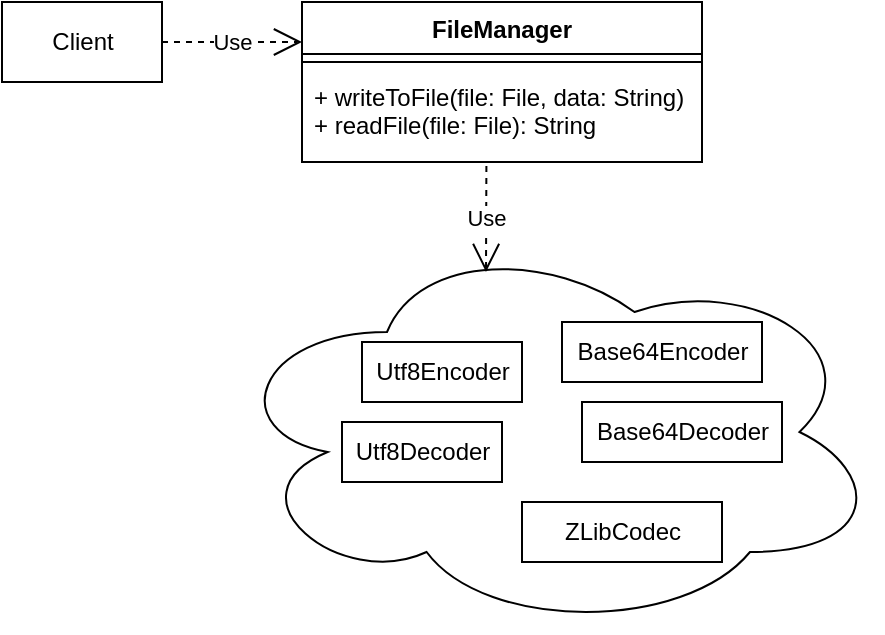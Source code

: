 <mxfile version="14.6.13" type="device"><diagram id="k9IHIK4PNBn7BSXRS3vx" name="Страница 1"><mxGraphModel dx="677" dy="391" grid="1" gridSize="10" guides="1" tooltips="1" connect="1" arrows="1" fold="1" page="1" pageScale="1" pageWidth="827" pageHeight="1169" math="0" shadow="0"><root><mxCell id="0"/><mxCell id="1" parent="0"/><mxCell id="--kuMBTp5KwFAbOZiJh_-1" value="FileManager" style="swimlane;fontStyle=1;align=center;verticalAlign=top;childLayout=stackLayout;horizontal=1;startSize=26;horizontalStack=0;resizeParent=1;resizeParentMax=0;resizeLast=0;collapsible=1;marginBottom=0;" vertex="1" parent="1"><mxGeometry x="230" y="200" width="200" height="80" as="geometry"/></mxCell><mxCell id="--kuMBTp5KwFAbOZiJh_-3" value="" style="line;strokeWidth=1;fillColor=none;align=left;verticalAlign=middle;spacingTop=-1;spacingLeft=3;spacingRight=3;rotatable=0;labelPosition=right;points=[];portConstraint=eastwest;" vertex="1" parent="--kuMBTp5KwFAbOZiJh_-1"><mxGeometry y="26" width="200" height="8" as="geometry"/></mxCell><mxCell id="--kuMBTp5KwFAbOZiJh_-4" value="+ writeToFile(file: File, data: String)&#10;+ readFile(file: File): String" style="text;strokeColor=none;fillColor=none;align=left;verticalAlign=top;spacingLeft=4;spacingRight=4;overflow=hidden;rotatable=0;points=[[0,0.5],[1,0.5]];portConstraint=eastwest;" vertex="1" parent="--kuMBTp5KwFAbOZiJh_-1"><mxGeometry y="34" width="200" height="46" as="geometry"/></mxCell><mxCell id="--kuMBTp5KwFAbOZiJh_-5" value="" style="ellipse;shape=cloud;whiteSpace=wrap;html=1;align=center;" vertex="1" parent="1"><mxGeometry x="190" y="315" width="330" height="200" as="geometry"/></mxCell><mxCell id="--kuMBTp5KwFAbOZiJh_-6" value="Utf8Encoder" style="html=1;" vertex="1" parent="1"><mxGeometry x="260" y="370" width="80" height="30" as="geometry"/></mxCell><mxCell id="--kuMBTp5KwFAbOZiJh_-7" value="Use" style="endArrow=open;endSize=12;dashed=1;html=1;exitX=0.461;exitY=1.043;exitDx=0;exitDy=0;exitPerimeter=0;entryX=0.4;entryY=0.1;entryDx=0;entryDy=0;entryPerimeter=0;" edge="1" parent="1" source="--kuMBTp5KwFAbOZiJh_-4" target="--kuMBTp5KwFAbOZiJh_-5"><mxGeometry width="160" relative="1" as="geometry"><mxPoint x="420" y="330" as="sourcePoint"/><mxPoint x="580" y="330" as="targetPoint"/></mxGeometry></mxCell><mxCell id="--kuMBTp5KwFAbOZiJh_-8" value="Utf8Decoder" style="html=1;" vertex="1" parent="1"><mxGeometry x="250" y="410" width="80" height="30" as="geometry"/></mxCell><mxCell id="--kuMBTp5KwFAbOZiJh_-9" value="Base64Encoder" style="html=1;" vertex="1" parent="1"><mxGeometry x="360" y="360" width="100" height="30" as="geometry"/></mxCell><mxCell id="--kuMBTp5KwFAbOZiJh_-10" value="Base64Decoder" style="html=1;" vertex="1" parent="1"><mxGeometry x="370" y="400" width="100" height="30" as="geometry"/></mxCell><mxCell id="--kuMBTp5KwFAbOZiJh_-11" value="ZLibCodec" style="html=1;" vertex="1" parent="1"><mxGeometry x="340" y="450" width="100" height="30" as="geometry"/></mxCell><mxCell id="--kuMBTp5KwFAbOZiJh_-12" value="Client" style="html=1;" vertex="1" parent="1"><mxGeometry x="80" y="200" width="80" height="40" as="geometry"/></mxCell><mxCell id="--kuMBTp5KwFAbOZiJh_-13" value="Use" style="endArrow=open;endSize=12;dashed=1;html=1;exitX=1;exitY=0.5;exitDx=0;exitDy=0;entryX=0;entryY=0.25;entryDx=0;entryDy=0;" edge="1" parent="1" source="--kuMBTp5KwFAbOZiJh_-12" target="--kuMBTp5KwFAbOZiJh_-1"><mxGeometry width="160" relative="1" as="geometry"><mxPoint x="180" y="290" as="sourcePoint"/><mxPoint x="340" y="290" as="targetPoint"/></mxGeometry></mxCell></root></mxGraphModel></diagram></mxfile>